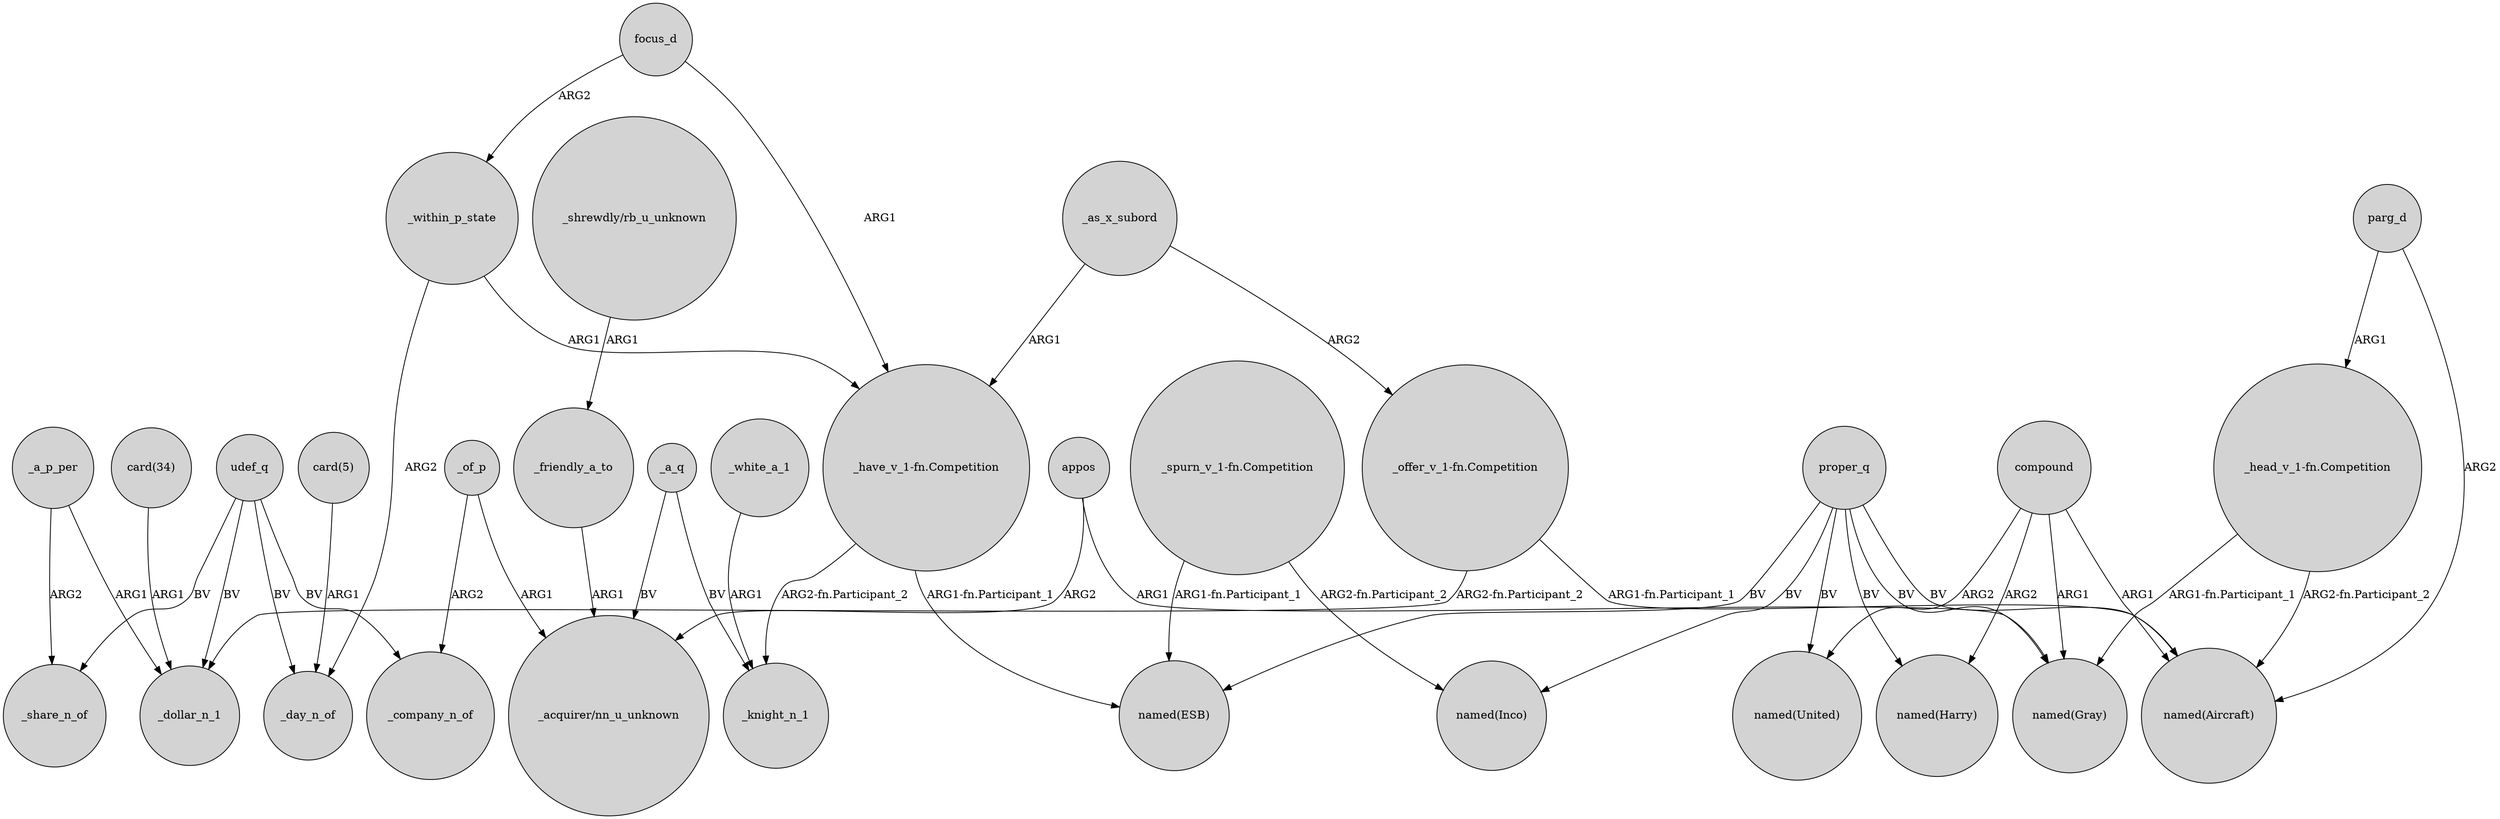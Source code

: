 digraph {
	node [shape=circle style=filled]
	_friendly_a_to -> "_acquirer/nn_u_unknown" [label=ARG1]
	compound -> "named(United)" [label=ARG2]
	compound -> "named(Aircraft)" [label=ARG1]
	"card(34)" -> _dollar_n_1 [label=ARG1]
	_within_p_state -> "_have_v_1-fn.Competition" [label=ARG1]
	_of_p -> "_acquirer/nn_u_unknown" [label=ARG1]
	appos -> "_acquirer/nn_u_unknown" [label=ARG2]
	focus_d -> "_have_v_1-fn.Competition" [label=ARG1]
	parg_d -> "named(Aircraft)" [label=ARG2]
	proper_q -> "named(ESB)" [label=BV]
	"_head_v_1-fn.Competition" -> "named(Gray)" [label="ARG1-fn.Participant_1"]
	"_shrewdly/rb_u_unknown" -> _friendly_a_to [label=ARG1]
	"_have_v_1-fn.Competition" -> _knight_n_1 [label="ARG2-fn.Participant_2"]
	"_head_v_1-fn.Competition" -> "named(Aircraft)" [label="ARG2-fn.Participant_2"]
	"_offer_v_1-fn.Competition" -> _dollar_n_1 [label="ARG2-fn.Participant_2"]
	proper_q -> "named(Gray)" [label=BV]
	udef_q -> _day_n_of [label=BV]
	appos -> "named(Gray)" [label=ARG1]
	compound -> "named(Harry)" [label=ARG2]
	_a_p_per -> _share_n_of [label=ARG2]
	proper_q -> "named(Harry)" [label=BV]
	udef_q -> _share_n_of [label=BV]
	udef_q -> _company_n_of [label=BV]
	"_offer_v_1-fn.Competition" -> "named(Aircraft)" [label="ARG1-fn.Participant_1"]
	udef_q -> _dollar_n_1 [label=BV]
	proper_q -> "named(United)" [label=BV]
	"_have_v_1-fn.Competition" -> "named(ESB)" [label="ARG1-fn.Participant_1"]
	proper_q -> "named(Inco)" [label=BV]
	_as_x_subord -> "_have_v_1-fn.Competition" [label=ARG1]
	_as_x_subord -> "_offer_v_1-fn.Competition" [label=ARG2]
	_a_p_per -> _dollar_n_1 [label=ARG1]
	_a_q -> "_acquirer/nn_u_unknown" [label=BV]
	_of_p -> _company_n_of [label=ARG2]
	proper_q -> "named(Aircraft)" [label=BV]
	"_spurn_v_1-fn.Competition" -> "named(Inco)" [label="ARG2-fn.Participant_2"]
	"card(5)" -> _day_n_of [label=ARG1]
	parg_d -> "_head_v_1-fn.Competition" [label=ARG1]
	"_spurn_v_1-fn.Competition" -> "named(ESB)" [label="ARG1-fn.Participant_1"]
	_white_a_1 -> _knight_n_1 [label=ARG1]
	compound -> "named(Gray)" [label=ARG1]
	focus_d -> _within_p_state [label=ARG2]
	_a_q -> _knight_n_1 [label=BV]
	_within_p_state -> _day_n_of [label=ARG2]
}
